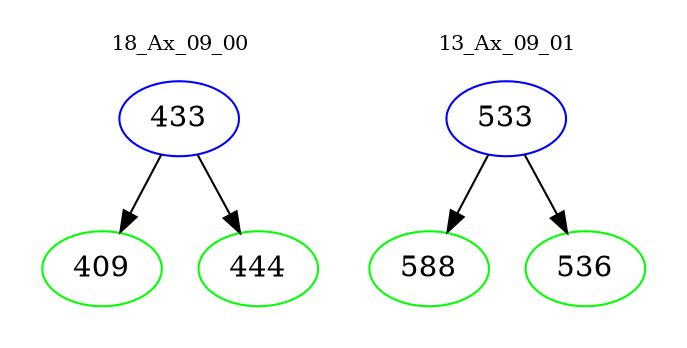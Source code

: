 digraph{
subgraph cluster_0 {
color = white
label = "18_Ax_09_00";
fontsize=10;
T0_433 [label="433", color="blue"]
T0_433 -> T0_409 [color="black"]
T0_409 [label="409", color="green"]
T0_433 -> T0_444 [color="black"]
T0_444 [label="444", color="green"]
}
subgraph cluster_1 {
color = white
label = "13_Ax_09_01";
fontsize=10;
T1_533 [label="533", color="blue"]
T1_533 -> T1_588 [color="black"]
T1_588 [label="588", color="green"]
T1_533 -> T1_536 [color="black"]
T1_536 [label="536", color="green"]
}
}
